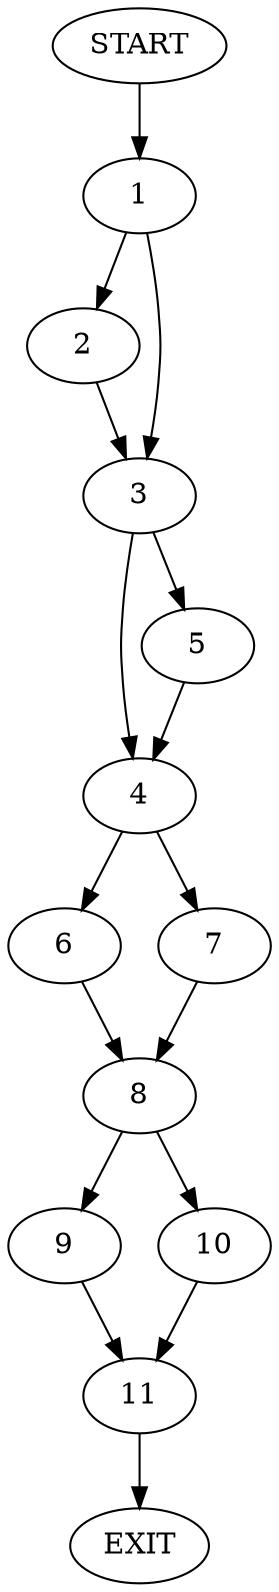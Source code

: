 digraph {
0 [label="START"]
12 [label="EXIT"]
0 -> 1
1 -> 2
1 -> 3
2 -> 3
3 -> 4
3 -> 5
4 -> 6
4 -> 7
5 -> 4
7 -> 8
6 -> 8
8 -> 9
8 -> 10
9 -> 11
10 -> 11
11 -> 12
}
